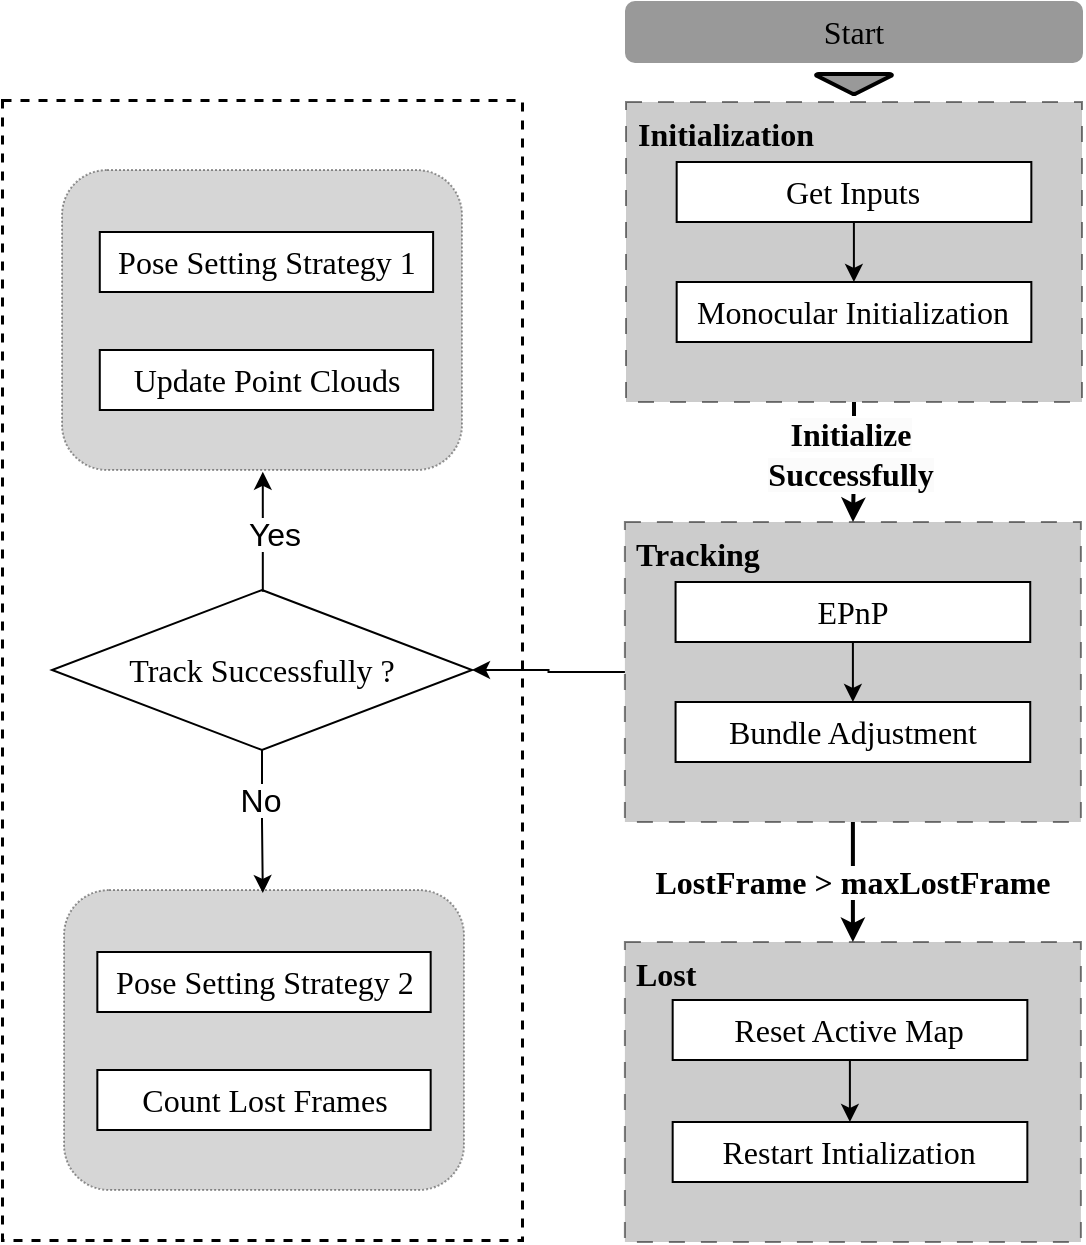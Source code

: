 <mxfile version="21.7.2" type="github">
  <diagram name="第 1 页" id="G7Pcc6TmtywT6FfzIDnz">
    <mxGraphModel dx="1193" dy="803" grid="1" gridSize="10" guides="1" tooltips="1" connect="0" arrows="1" fold="1" page="1" pageScale="1" pageWidth="827" pageHeight="1169" background="none" math="0" shadow="0">
      <root>
        <mxCell id="0" />
        <mxCell id="1" parent="0" />
        <mxCell id="d1WNU9h-yKKiMjP6R8Ru-19" value="" style="rounded=0;whiteSpace=wrap;html=1;fillColor=none;dashed=1;strokeWidth=1.5;labelBackgroundColor=none;" parent="1" vertex="1">
          <mxGeometry x="220" y="199" width="260" height="570" as="geometry" />
        </mxCell>
        <mxCell id="YHTQ-3PsGmllSr9fGuL9-46" value="" style="group;movable=1;resizable=1;rotatable=1;deletable=1;editable=1;locked=0;connectable=1;fontSize=16;fontFamily=Times New Roman;labelBackgroundColor=none;" parent="1" vertex="1" connectable="0">
          <mxGeometry x="532" y="150" width="228" height="200" as="geometry" />
        </mxCell>
        <mxCell id="YHTQ-3PsGmllSr9fGuL9-36" value="Start" style="rounded=1;whiteSpace=wrap;html=1;labelBackgroundColor=none;movable=1;resizable=1;rotatable=1;deletable=1;editable=1;locked=0;connectable=1;fontSize=16;fontFamily=Times New Roman;strokeColor=#999999;fillColor=#999999;" parent="YHTQ-3PsGmllSr9fGuL9-46" vertex="1">
          <mxGeometry width="228.0" height="30" as="geometry" />
        </mxCell>
        <mxCell id="YHTQ-3PsGmllSr9fGuL9-37" value="" style="strokeWidth=2;html=1;shape=mxgraph.flowchart.merge_or_storage;whiteSpace=wrap;labelBackgroundColor=none;movable=1;resizable=1;rotatable=1;deletable=1;editable=1;locked=0;connectable=1;fontSize=16;fontFamily=Times New Roman;fillColor=#999999;" parent="YHTQ-3PsGmllSr9fGuL9-46" vertex="1">
          <mxGeometry x="95.0" y="36" width="38.0" height="10" as="geometry" />
        </mxCell>
        <mxCell id="YHTQ-3PsGmllSr9fGuL9-41" value="&lt;b style=&quot;font-size: 16px;&quot;&gt;&amp;nbsp;Initialization&lt;/b&gt;" style="rounded=0;whiteSpace=wrap;html=1;align=left;horizontal=1;verticalAlign=top;dashed=1;dashPattern=8 8;opacity=50;movable=1;resizable=1;rotatable=1;deletable=1;editable=1;locked=0;connectable=1;fontSize=16;fontFamily=Times New Roman;labelBackgroundColor=none;fillColor=#999999;" parent="YHTQ-3PsGmllSr9fGuL9-46" vertex="1">
          <mxGeometry y="50" width="228.0" height="150" as="geometry" />
        </mxCell>
        <mxCell id="YHTQ-3PsGmllSr9fGuL9-42" value="Get Inputs" style="rounded=0;whiteSpace=wrap;html=1;movable=1;resizable=1;rotatable=1;deletable=1;editable=1;locked=0;connectable=1;fontSize=16;fontFamily=Times New Roman;labelBackgroundColor=none;" parent="YHTQ-3PsGmllSr9fGuL9-46" vertex="1">
          <mxGeometry x="25.333" y="80" width="177.333" height="30" as="geometry" />
        </mxCell>
        <mxCell id="YHTQ-3PsGmllSr9fGuL9-44" value="Monocular Initialization" style="rounded=0;whiteSpace=wrap;html=1;movable=1;resizable=1;rotatable=1;deletable=1;editable=1;locked=0;connectable=1;fontSize=16;fontFamily=Times New Roman;labelBackgroundColor=none;" parent="YHTQ-3PsGmllSr9fGuL9-46" vertex="1">
          <mxGeometry x="25.333" y="140" width="177.333" height="30" as="geometry" />
        </mxCell>
        <mxCell id="YHTQ-3PsGmllSr9fGuL9-45" value="" style="edgeStyle=orthogonalEdgeStyle;rounded=0;orthogonalLoop=1;jettySize=auto;html=1;fontColor=default;movable=1;resizable=1;rotatable=1;deletable=1;editable=1;locked=0;connectable=1;fontSize=16;fontFamily=Times New Roman;labelBackgroundColor=none;" parent="YHTQ-3PsGmllSr9fGuL9-46" source="YHTQ-3PsGmllSr9fGuL9-42" target="YHTQ-3PsGmllSr9fGuL9-44" edge="1">
          <mxGeometry relative="1" as="geometry">
            <Array as="points">
              <mxPoint x="114" y="120" />
              <mxPoint x="114" y="120" />
            </Array>
          </mxGeometry>
        </mxCell>
        <mxCell id="YHTQ-3PsGmllSr9fGuL9-63" value="" style="group;fontSize=16;fontFamily=Times New Roman;labelBackgroundColor=none;" parent="1" vertex="1" connectable="0">
          <mxGeometry x="532" y="410" width="228" height="150" as="geometry" />
        </mxCell>
        <mxCell id="YHTQ-3PsGmllSr9fGuL9-49" value="&lt;b style=&quot;font-size: 16px;&quot;&gt;&amp;nbsp;Tracking&lt;/b&gt;" style="rounded=0;whiteSpace=wrap;html=1;align=left;horizontal=1;verticalAlign=top;dashed=1;dashPattern=8 8;opacity=50;movable=1;resizable=1;rotatable=1;deletable=1;editable=1;locked=0;connectable=1;fontSize=16;fontFamily=Times New Roman;labelBackgroundColor=none;fillColor=#999999;" parent="YHTQ-3PsGmllSr9fGuL9-63" vertex="1">
          <mxGeometry x="-0.55" width="228" height="150" as="geometry" />
        </mxCell>
        <mxCell id="hWwwk8QQuNRBjHA61NXS-6" value="" style="edgeStyle=orthogonalEdgeStyle;rounded=0;orthogonalLoop=1;jettySize=auto;html=1;" edge="1" parent="YHTQ-3PsGmllSr9fGuL9-63" source="YHTQ-3PsGmllSr9fGuL9-57" target="hWwwk8QQuNRBjHA61NXS-5">
          <mxGeometry relative="1" as="geometry" />
        </mxCell>
        <mxCell id="YHTQ-3PsGmllSr9fGuL9-57" value="EPnP" style="rounded=0;whiteSpace=wrap;html=1;movable=1;resizable=1;rotatable=1;deletable=1;editable=1;locked=0;connectable=1;fontSize=16;fontFamily=Times New Roman;labelBackgroundColor=none;" parent="YHTQ-3PsGmllSr9fGuL9-63" vertex="1">
          <mxGeometry x="24.783" y="30" width="177.333" height="30" as="geometry" />
        </mxCell>
        <mxCell id="hWwwk8QQuNRBjHA61NXS-5" value="Bundle Adjustment" style="rounded=0;whiteSpace=wrap;html=1;movable=1;resizable=1;rotatable=1;deletable=1;editable=1;locked=0;connectable=1;fontSize=16;fontFamily=Times New Roman;labelBackgroundColor=none;" vertex="1" parent="YHTQ-3PsGmllSr9fGuL9-63">
          <mxGeometry x="24.783" y="90" width="177.333" height="30" as="geometry" />
        </mxCell>
        <mxCell id="YHTQ-3PsGmllSr9fGuL9-69" value="" style="edgeStyle=orthogonalEdgeStyle;rounded=0;orthogonalLoop=1;jettySize=auto;html=1;fontFamily=Times New Roman;fontSize=16;fontColor=default;fontStyle=1;strokeWidth=2;labelBackgroundColor=none;" parent="1" source="YHTQ-3PsGmllSr9fGuL9-41" target="YHTQ-3PsGmllSr9fGuL9-49" edge="1">
          <mxGeometry x="-0.008" y="-44" relative="1" as="geometry">
            <mxPoint x="88" as="offset" />
          </mxGeometry>
        </mxCell>
        <mxCell id="hWwwk8QQuNRBjHA61NXS-11" value="&lt;span style=&quot;font-family: &amp;quot;Times New Roman&amp;quot;; font-size: 16px; font-weight: 700; background-color: rgb(251, 251, 251);&quot;&gt;Initialize &lt;br&gt;Successfully&lt;/span&gt;" style="edgeLabel;html=1;align=center;verticalAlign=middle;resizable=0;points=[];" vertex="1" connectable="0" parent="YHTQ-3PsGmllSr9fGuL9-69">
          <mxGeometry x="-0.107" y="-2" relative="1" as="geometry">
            <mxPoint y="-1" as="offset" />
          </mxGeometry>
        </mxCell>
        <mxCell id="YHTQ-3PsGmllSr9fGuL9-80" value="&lt;span style=&quot;background-color: rgb(255, 255, 255);&quot;&gt;LostFrame &amp;gt; maxLostFrame&lt;/span&gt;" style="edgeStyle=orthogonalEdgeStyle;rounded=0;orthogonalLoop=1;jettySize=auto;html=1;fontFamily=Times New Roman;fontSize=16;fontColor=default;fontStyle=1;entryX=0.5;entryY=0;entryDx=0;entryDy=0;strokeWidth=2;labelBackgroundColor=none;" parent="1" source="YHTQ-3PsGmllSr9fGuL9-49" target="YHTQ-3PsGmllSr9fGuL9-65" edge="1">
          <mxGeometry relative="1" as="geometry">
            <mxPoint x="622" y="700" as="targetPoint" />
          </mxGeometry>
        </mxCell>
        <mxCell id="YHTQ-3PsGmllSr9fGuL9-65" value="&lt;b style=&quot;font-size: 16px;&quot;&gt;&amp;nbsp;Lost&lt;/b&gt;" style="rounded=0;whiteSpace=wrap;html=1;align=left;horizontal=1;verticalAlign=top;dashed=1;dashPattern=8 8;opacity=50;movable=1;resizable=1;rotatable=1;deletable=1;editable=1;locked=0;connectable=1;fontSize=16;fontFamily=Times New Roman;labelBackgroundColor=none;fillColor=#999999;" parent="1" vertex="1">
          <mxGeometry x="531.45" y="620" width="228" height="150" as="geometry" />
        </mxCell>
        <mxCell id="YHTQ-3PsGmllSr9fGuL9-64" value="" style="group;fontSize=16;fontFamily=Times New Roman;labelBackgroundColor=none;" parent="1" vertex="1" connectable="0">
          <mxGeometry x="530" y="620" width="228" height="150" as="geometry" />
        </mxCell>
        <mxCell id="YHTQ-3PsGmllSr9fGuL9-77" value="" style="edgeStyle=orthogonalEdgeStyle;rounded=0;orthogonalLoop=1;jettySize=auto;html=1;fontFamily=Times New Roman;fontSize=16;fontColor=default;labelBackgroundColor=none;" parent="YHTQ-3PsGmllSr9fGuL9-64" source="YHTQ-3PsGmllSr9fGuL9-66" target="YHTQ-3PsGmllSr9fGuL9-76" edge="1">
          <mxGeometry relative="1" as="geometry" />
        </mxCell>
        <mxCell id="YHTQ-3PsGmllSr9fGuL9-66" value="Reset Active Map" style="rounded=0;whiteSpace=wrap;html=1;movable=1;resizable=1;rotatable=1;deletable=1;editable=1;locked=0;connectable=1;fontSize=16;fontFamily=Times New Roman;labelBackgroundColor=none;" parent="YHTQ-3PsGmllSr9fGuL9-64" vertex="1">
          <mxGeometry x="25.333" y="29" width="177.333" height="30" as="geometry" />
        </mxCell>
        <mxCell id="YHTQ-3PsGmllSr9fGuL9-76" value="Restart Intialization" style="rounded=0;whiteSpace=wrap;html=1;movable=1;resizable=1;rotatable=1;deletable=1;editable=1;locked=0;connectable=1;fontSize=16;fontFamily=Times New Roman;labelBackgroundColor=none;" parent="YHTQ-3PsGmllSr9fGuL9-64" vertex="1">
          <mxGeometry x="25.333" y="90" width="177.333" height="30" as="geometry" />
        </mxCell>
        <mxCell id="YHTQ-3PsGmllSr9fGuL9-161" value="" style="group;fontSize=16;fontFamily=Times New Roman;labelBackgroundColor=none;" parent="1" vertex="1" connectable="0">
          <mxGeometry x="250" y="234" width="200" height="150" as="geometry" />
        </mxCell>
        <mxCell id="YHTQ-3PsGmllSr9fGuL9-151" value="&lt;div style=&quot;font-size: 16px;&quot;&gt;&lt;br style=&quot;font-size: 16px;&quot;&gt;&lt;/div&gt;" style="rounded=1;whiteSpace=wrap;html=1;fontFamily=Times New Roman;fontSize=16;opacity=40;dashed=1;dashPattern=1 1;align=left;verticalAlign=top;horizontal=1;spacingLeft=4;spacing=5;labelBackgroundColor=none;fillColor=#999999;" parent="YHTQ-3PsGmllSr9fGuL9-161" vertex="1">
          <mxGeometry width="200" height="150" as="geometry" />
        </mxCell>
        <mxCell id="YHTQ-3PsGmllSr9fGuL9-152" value="Update Point Clouds" style="rounded=0;whiteSpace=wrap;html=1;fontFamily=Times New Roman;fontSize=16;labelBackgroundColor=none;" parent="YHTQ-3PsGmllSr9fGuL9-161" vertex="1">
          <mxGeometry x="18.889" y="90" width="166.667" height="30" as="geometry" />
        </mxCell>
        <mxCell id="YHTQ-3PsGmllSr9fGuL9-153" value="Pose Setting Strategy 1" style="rounded=0;whiteSpace=wrap;html=1;fontFamily=Times New Roman;fontSize=16;labelBackgroundColor=none;" parent="YHTQ-3PsGmllSr9fGuL9-161" vertex="1">
          <mxGeometry x="18.889" y="31" width="166.667" height="30" as="geometry" />
        </mxCell>
        <mxCell id="YHTQ-3PsGmllSr9fGuL9-162" value="" style="group;fontSize=16;fontFamily=Times New Roman;labelBackgroundColor=none;" parent="1" vertex="1" connectable="0">
          <mxGeometry x="287" y="594" width="180" height="150" as="geometry" />
        </mxCell>
        <mxCell id="YHTQ-3PsGmllSr9fGuL9-138" value="&lt;div style=&quot;font-size: 16px;&quot;&gt;&lt;br&gt;&lt;/div&gt;" style="rounded=1;whiteSpace=wrap;html=1;fontFamily=Times New Roman;fontSize=16;opacity=40;dashed=1;dashPattern=1 1;align=left;verticalAlign=top;horizontal=1;spacingLeft=4;spacing=5;labelBackgroundColor=none;fillColor=#999999;" parent="YHTQ-3PsGmllSr9fGuL9-162" vertex="1">
          <mxGeometry x="-36" width="200" height="150" as="geometry" />
        </mxCell>
        <mxCell id="d1WNU9h-yKKiMjP6R8Ru-2" value="Pose Setting Strategy 2" style="rounded=0;whiteSpace=wrap;html=1;fontFamily=Times New Roman;fontSize=16;labelBackgroundColor=none;" parent="YHTQ-3PsGmllSr9fGuL9-162" vertex="1">
          <mxGeometry x="-19.331" y="31" width="166.667" height="30" as="geometry" />
        </mxCell>
        <mxCell id="d1WNU9h-yKKiMjP6R8Ru-3" value="Count Lost Frames" style="rounded=0;whiteSpace=wrap;html=1;fontFamily=Times New Roman;fontSize=16;labelBackgroundColor=none;" parent="YHTQ-3PsGmllSr9fGuL9-162" vertex="1">
          <mxGeometry x="-19.331" y="90" width="166.667" height="30" as="geometry" />
        </mxCell>
        <mxCell id="d1WNU9h-yKKiMjP6R8Ru-14" value="" style="edgeStyle=orthogonalEdgeStyle;rounded=0;orthogonalLoop=1;jettySize=auto;html=1;fontColor=default;entryX=0.497;entryY=0.01;entryDx=0;entryDy=0;entryPerimeter=0;labelBackgroundColor=none;" parent="1" source="d1WNU9h-yKKiMjP6R8Ru-9" target="YHTQ-3PsGmllSr9fGuL9-138" edge="1">
          <mxGeometry relative="1" as="geometry">
            <Array as="points">
              <mxPoint x="350" y="560" />
              <mxPoint x="350" y="560" />
            </Array>
          </mxGeometry>
        </mxCell>
        <mxCell id="d1WNU9h-yKKiMjP6R8Ru-16" value="&lt;span style=&quot;background-color: rgb(255, 255, 255);&quot;&gt;No&lt;/span&gt;" style="edgeLabel;html=1;align=center;verticalAlign=middle;resizable=0;points=[];fontSize=16;labelBackgroundColor=none;" parent="d1WNU9h-yKKiMjP6R8Ru-14" vertex="1" connectable="0">
          <mxGeometry x="-0.288" y="-1" relative="1" as="geometry">
            <mxPoint y="-1" as="offset" />
          </mxGeometry>
        </mxCell>
        <mxCell id="d1WNU9h-yKKiMjP6R8Ru-9" value="Track Successfully ?" style="rhombus;whiteSpace=wrap;html=1;fontSize=16;fontFamily=Times New Roman;labelBackgroundColor=none;strokeColor=#000000;" parent="1" vertex="1">
          <mxGeometry x="245" y="444" width="210" height="80" as="geometry" />
        </mxCell>
        <mxCell id="d1WNU9h-yKKiMjP6R8Ru-13" value="" style="endArrow=classic;html=1;rounded=0;fontColor=default;entryX=0.502;entryY=1.006;entryDx=0;entryDy=0;entryPerimeter=0;exitX=0.502;exitY=0.011;exitDx=0;exitDy=0;exitPerimeter=0;labelBackgroundColor=none;" parent="1" source="d1WNU9h-yKKiMjP6R8Ru-9" target="YHTQ-3PsGmllSr9fGuL9-151" edge="1">
          <mxGeometry width="50" height="50" relative="1" as="geometry">
            <mxPoint x="400" y="584" as="sourcePoint" />
            <mxPoint x="450" y="534" as="targetPoint" />
          </mxGeometry>
        </mxCell>
        <mxCell id="d1WNU9h-yKKiMjP6R8Ru-15" value="&lt;span style=&quot;background-color: rgb(255, 255, 255);&quot;&gt;Yes&lt;/span&gt;" style="edgeLabel;html=1;align=center;verticalAlign=middle;resizable=0;points=[];fontSize=16;labelBackgroundColor=none;" parent="d1WNU9h-yKKiMjP6R8Ru-13" vertex="1" connectable="0">
          <mxGeometry x="-0.019" y="-5" relative="1" as="geometry">
            <mxPoint as="offset" />
          </mxGeometry>
        </mxCell>
        <mxCell id="d1WNU9h-yKKiMjP6R8Ru-20" value="" style="edgeStyle=orthogonalEdgeStyle;rounded=0;orthogonalLoop=1;jettySize=auto;html=1;labelBackgroundColor=none;fontColor=default;" parent="1" source="YHTQ-3PsGmllSr9fGuL9-49" target="d1WNU9h-yKKiMjP6R8Ru-9" edge="1">
          <mxGeometry relative="1" as="geometry" />
        </mxCell>
      </root>
    </mxGraphModel>
  </diagram>
</mxfile>

